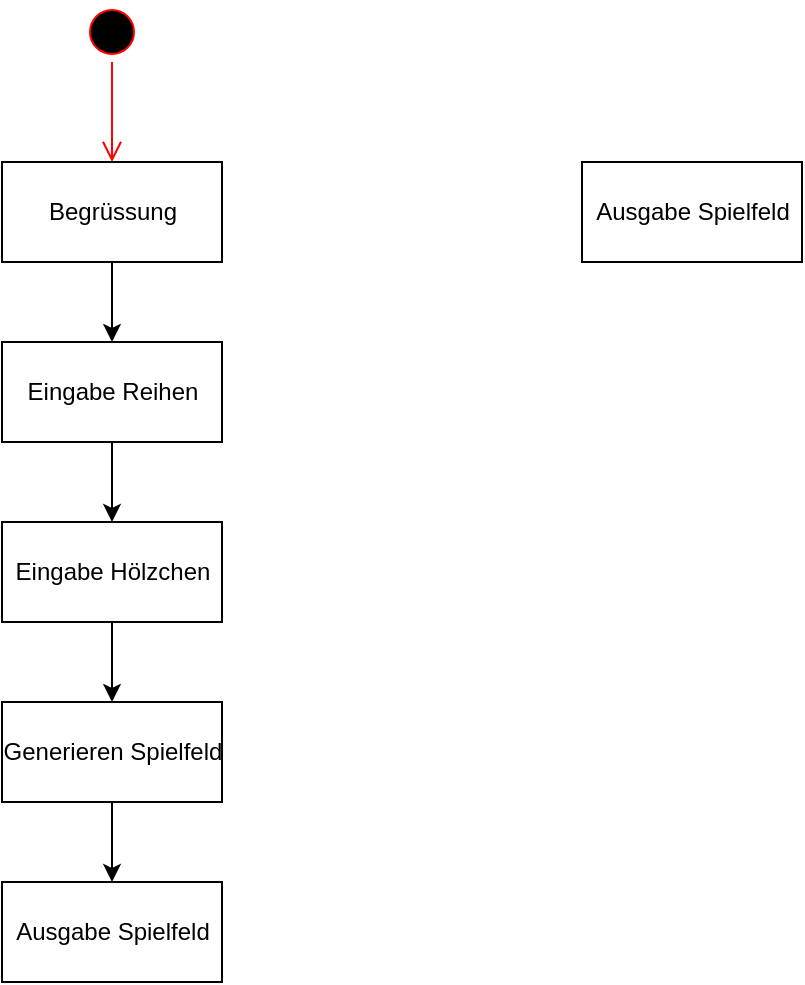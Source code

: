 <mxfile version="14.1.8" type="device"><diagram id="jq3QglmUTfa7vYVbhxkC" name="Page-1"><mxGraphModel dx="989" dy="667" grid="1" gridSize="10" guides="1" tooltips="1" connect="1" arrows="1" fold="1" page="1" pageScale="1" pageWidth="1169" pageHeight="827" math="0" shadow="0"><root><mxCell id="0"/><mxCell id="1" parent="0"/><mxCell id="jIxzGO57YDRSp6-4Sq5K-1" value="" style="ellipse;html=1;shape=startState;fillColor=#000000;strokeColor=#ff0000;" vertex="1" parent="1"><mxGeometry x="100" y="50" width="30" height="30" as="geometry"/></mxCell><mxCell id="jIxzGO57YDRSp6-4Sq5K-2" value="" style="edgeStyle=orthogonalEdgeStyle;html=1;verticalAlign=bottom;endArrow=open;endSize=8;strokeColor=#ff0000;entryX=0.5;entryY=0;entryDx=0;entryDy=0;" edge="1" source="jIxzGO57YDRSp6-4Sq5K-1" parent="1" target="jIxzGO57YDRSp6-4Sq5K-3"><mxGeometry relative="1" as="geometry"><mxPoint x="235" y="150" as="targetPoint"/><Array as="points"/></mxGeometry></mxCell><mxCell id="jIxzGO57YDRSp6-4Sq5K-5" value="" style="edgeStyle=orthogonalEdgeStyle;rounded=0;orthogonalLoop=1;jettySize=auto;html=1;" edge="1" parent="1" source="jIxzGO57YDRSp6-4Sq5K-3" target="jIxzGO57YDRSp6-4Sq5K-4"><mxGeometry relative="1" as="geometry"/></mxCell><mxCell id="jIxzGO57YDRSp6-4Sq5K-3" value="Begrüssung" style="html=1;" vertex="1" parent="1"><mxGeometry x="60" y="130" width="110" height="50" as="geometry"/></mxCell><mxCell id="jIxzGO57YDRSp6-4Sq5K-7" value="" style="edgeStyle=orthogonalEdgeStyle;rounded=0;orthogonalLoop=1;jettySize=auto;html=1;" edge="1" parent="1" source="jIxzGO57YDRSp6-4Sq5K-4" target="jIxzGO57YDRSp6-4Sq5K-6"><mxGeometry relative="1" as="geometry"/></mxCell><mxCell id="jIxzGO57YDRSp6-4Sq5K-4" value="Eingabe Reihen" style="html=1;" vertex="1" parent="1"><mxGeometry x="60" y="220" width="110" height="50" as="geometry"/></mxCell><mxCell id="jIxzGO57YDRSp6-4Sq5K-9" value="" style="edgeStyle=orthogonalEdgeStyle;rounded=0;orthogonalLoop=1;jettySize=auto;html=1;" edge="1" parent="1" source="jIxzGO57YDRSp6-4Sq5K-6" target="jIxzGO57YDRSp6-4Sq5K-8"><mxGeometry relative="1" as="geometry"/></mxCell><mxCell id="jIxzGO57YDRSp6-4Sq5K-6" value="Eingabe Hölzchen" style="html=1;" vertex="1" parent="1"><mxGeometry x="60" y="310" width="110" height="50" as="geometry"/></mxCell><mxCell id="jIxzGO57YDRSp6-4Sq5K-11" value="" style="edgeStyle=orthogonalEdgeStyle;rounded=0;orthogonalLoop=1;jettySize=auto;html=1;" edge="1" parent="1" source="jIxzGO57YDRSp6-4Sq5K-8" target="jIxzGO57YDRSp6-4Sq5K-10"><mxGeometry relative="1" as="geometry"/></mxCell><mxCell id="jIxzGO57YDRSp6-4Sq5K-8" value="Generieren Spielfeld" style="html=1;" vertex="1" parent="1"><mxGeometry x="60" y="400" width="110" height="50" as="geometry"/></mxCell><mxCell id="jIxzGO57YDRSp6-4Sq5K-10" value="Ausgabe Spielfeld" style="html=1;" vertex="1" parent="1"><mxGeometry x="60" y="490" width="110" height="50" as="geometry"/></mxCell><mxCell id="jIxzGO57YDRSp6-4Sq5K-12" value="Ausgabe Spielfeld" style="html=1;" vertex="1" parent="1"><mxGeometry x="350" y="130" width="110" height="50" as="geometry"/></mxCell></root></mxGraphModel></diagram></mxfile>